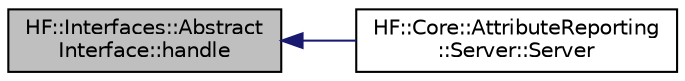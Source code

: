 digraph "HF::Interfaces::AbstractInterface::handle"
{
  edge [fontname="Helvetica",fontsize="10",labelfontname="Helvetica",labelfontsize="10"];
  node [fontname="Helvetica",fontsize="10",shape=record];
  rankdir="LR";
  Node11 [label="HF::Interfaces::Abstract\lInterface::handle",height=0.2,width=0.4,color="black", fillcolor="grey75", style="filled", fontcolor="black"];
  Node11 -> Node12 [dir="back",color="midnightblue",fontsize="10",style="solid",fontname="Helvetica"];
  Node12 [label="HF::Core::AttributeReporting\l::Server::Server",height=0.2,width=0.4,color="black", fillcolor="white", style="filled",URL="$structHF_1_1Core_1_1AttributeReporting_1_1Server.html#a54c9bc9cfff8f9d0c4e138364592ab84",tooltip="Constructor. "];
}
